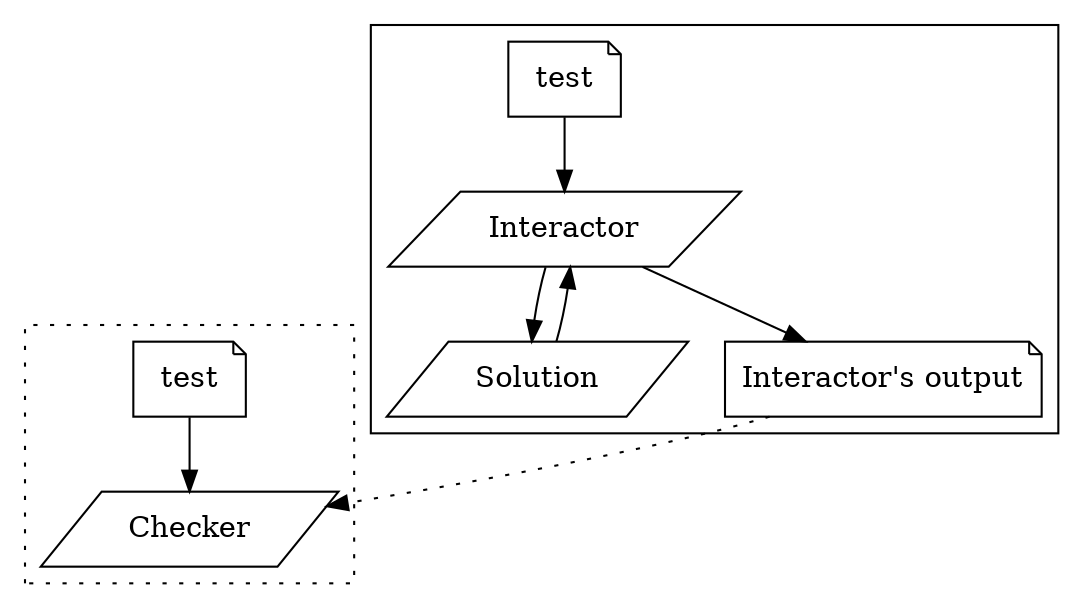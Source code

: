 digraph Execution
{
    {
        node[shape=parallelogram];
        Interactor;
        Solution;
        Checker;
    }
    {
        node[shape=note];
        test;
        interactor_output[label="Interactor's output"];

        test_[label=test];
    }

    subgraph cluster_stage1
    {
        Interactor->Solution;
        Solution->Interactor;
        Interactor->interactor_output;
        test->Interactor;
    }

    subgraph cluster_stage2
    {
        style=dotted;
        interactor_output->Checker[style=dotted];
        test_->Checker;
    }
}
